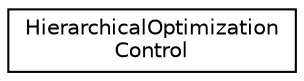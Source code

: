 digraph "Graphical Class Hierarchy"
{
 // LATEX_PDF_SIZE
  edge [fontname="Helvetica",fontsize="10",labelfontname="Helvetica",labelfontsize="10"];
  node [fontname="Helvetica",fontsize="10",shape=record];
  rankdir="LR";
  Node0 [label="HierarchicalOptimization\lControl",height=0.2,width=0.4,color="black", fillcolor="white", style="filled",URL="$classHierarchicalOptimizationControl.html",tooltip="A class for hierarchical optimization control."];
}
